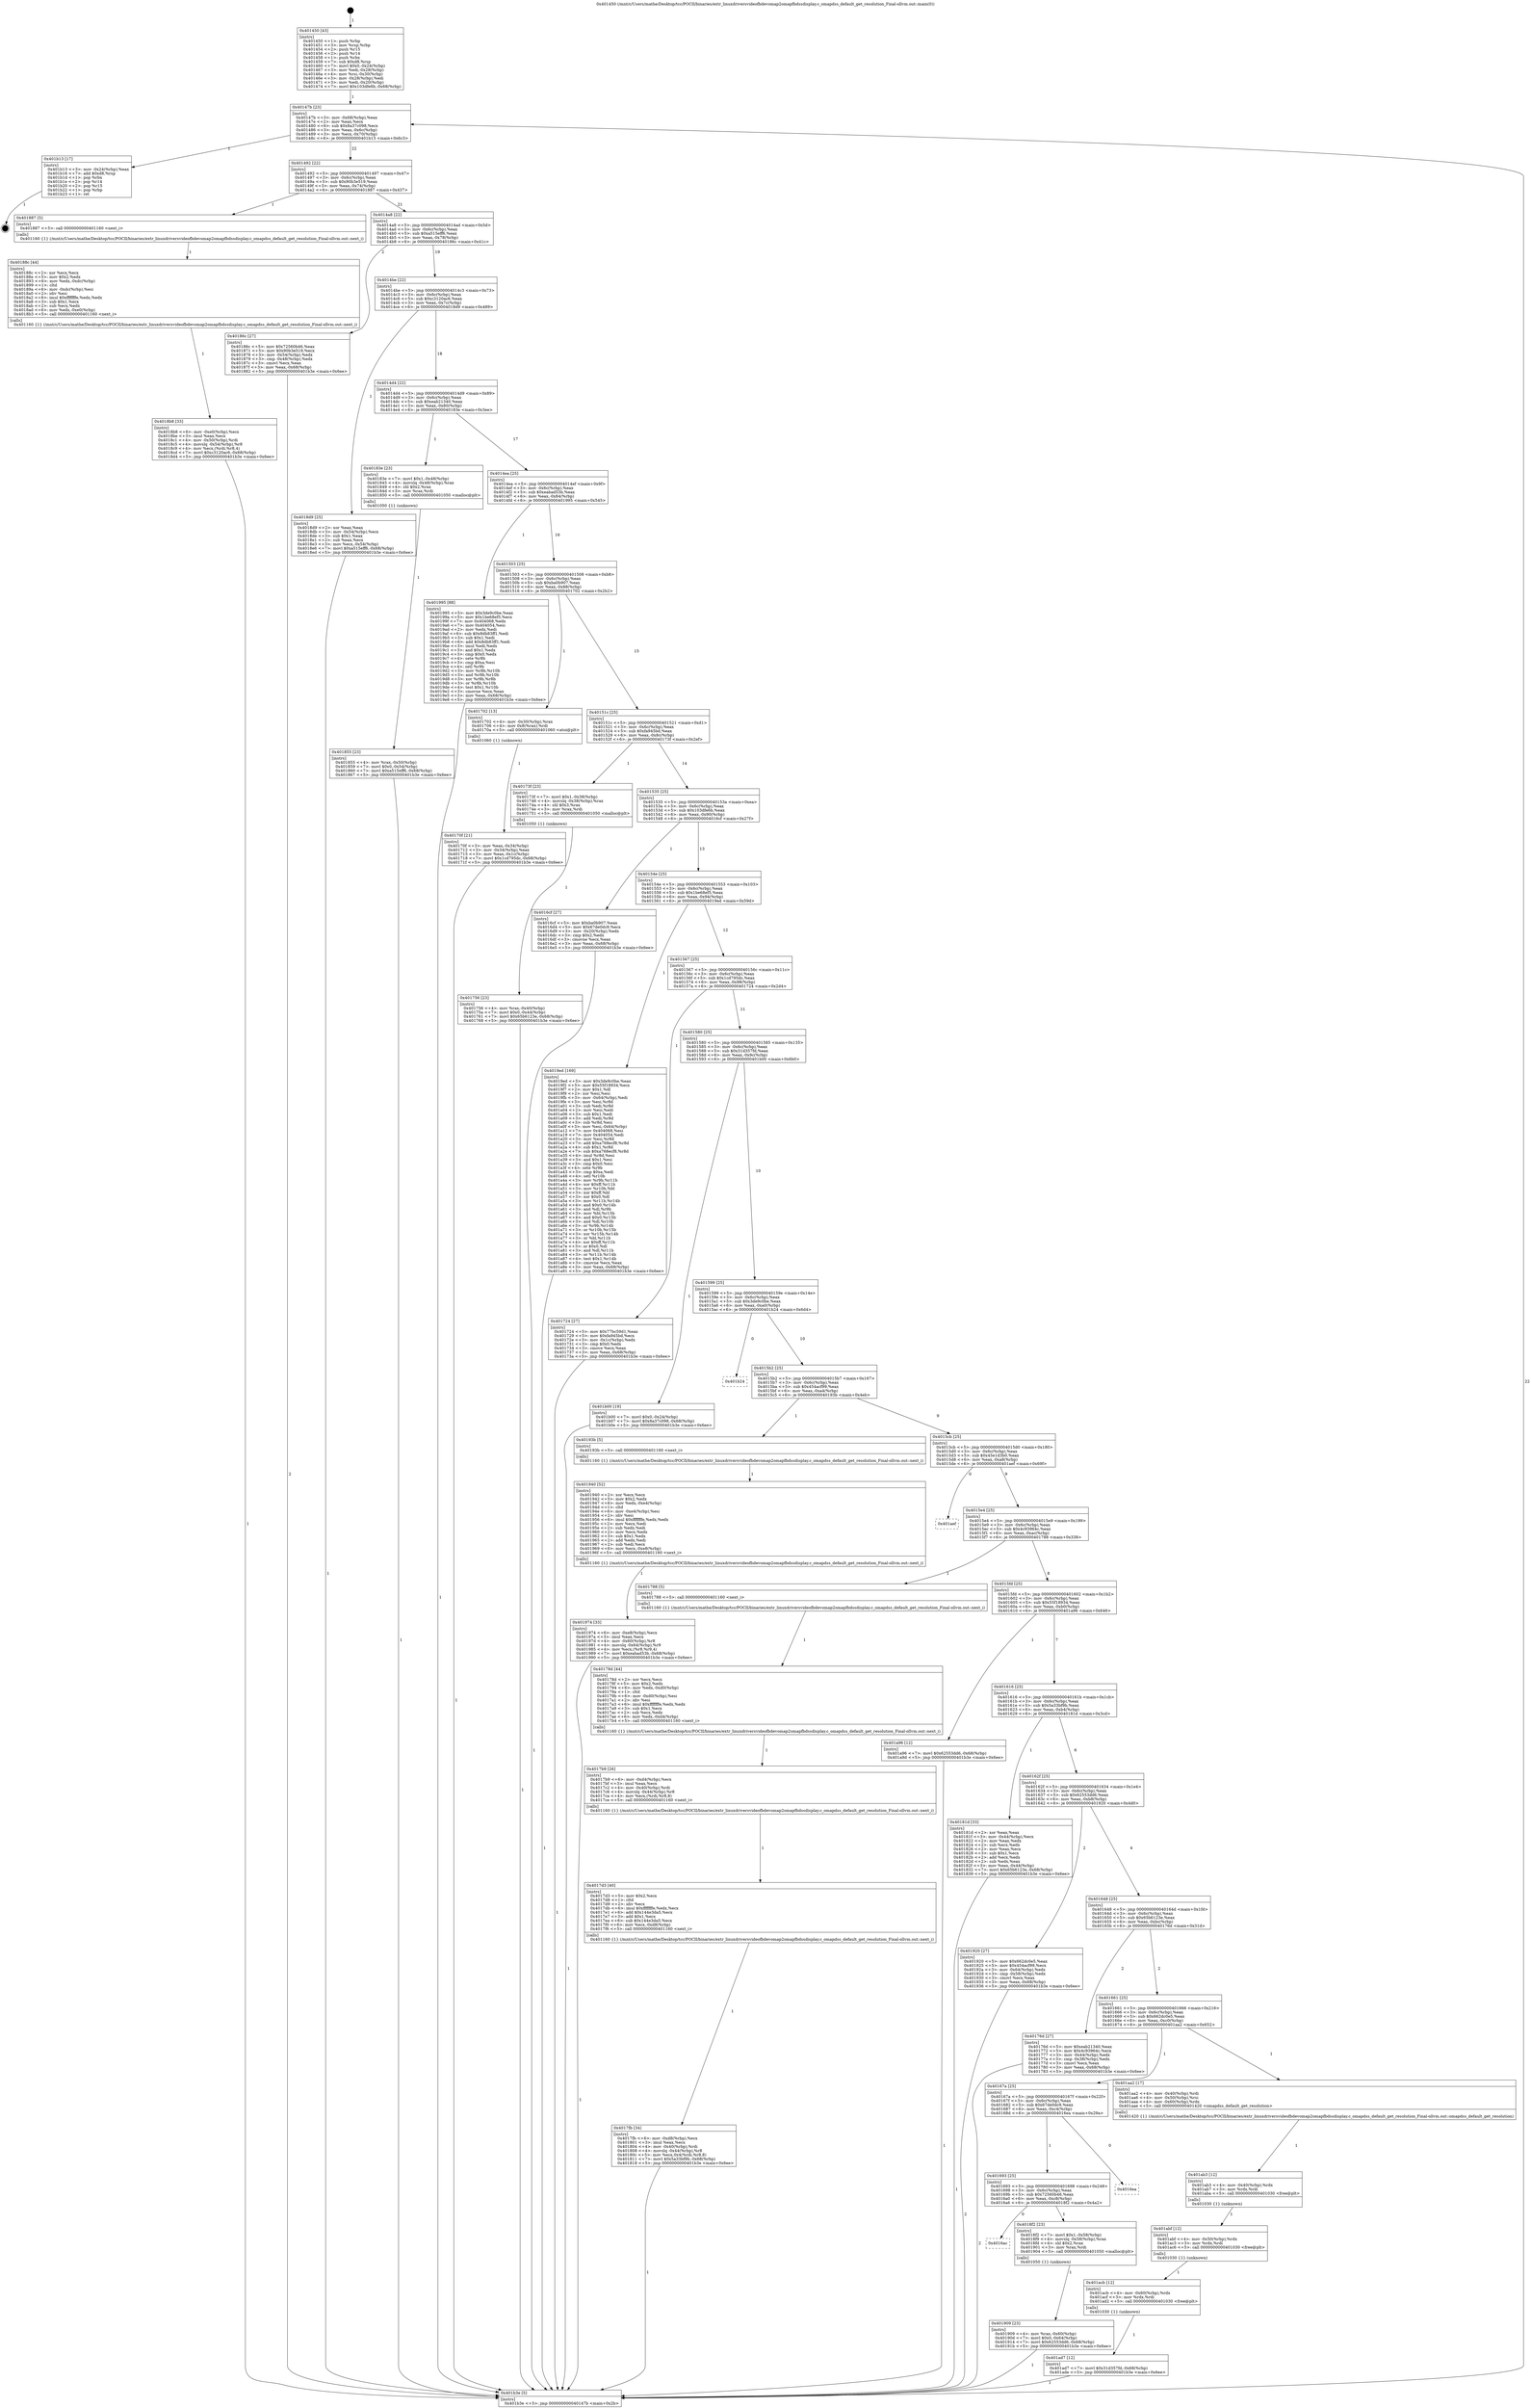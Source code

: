 digraph "0x401450" {
  label = "0x401450 (/mnt/c/Users/mathe/Desktop/tcc/POCII/binaries/extr_linuxdriversvideofbdevomap2omapfbdssdisplay.c_omapdss_default_get_resolution_Final-ollvm.out::main(0))"
  labelloc = "t"
  node[shape=record]

  Entry [label="",width=0.3,height=0.3,shape=circle,fillcolor=black,style=filled]
  "0x40147b" [label="{
     0x40147b [23]\l
     | [instrs]\l
     &nbsp;&nbsp;0x40147b \<+3\>: mov -0x68(%rbp),%eax\l
     &nbsp;&nbsp;0x40147e \<+2\>: mov %eax,%ecx\l
     &nbsp;&nbsp;0x401480 \<+6\>: sub $0x8a37c098,%ecx\l
     &nbsp;&nbsp;0x401486 \<+3\>: mov %eax,-0x6c(%rbp)\l
     &nbsp;&nbsp;0x401489 \<+3\>: mov %ecx,-0x70(%rbp)\l
     &nbsp;&nbsp;0x40148c \<+6\>: je 0000000000401b13 \<main+0x6c3\>\l
  }"]
  "0x401b13" [label="{
     0x401b13 [17]\l
     | [instrs]\l
     &nbsp;&nbsp;0x401b13 \<+3\>: mov -0x24(%rbp),%eax\l
     &nbsp;&nbsp;0x401b16 \<+7\>: add $0xd8,%rsp\l
     &nbsp;&nbsp;0x401b1d \<+1\>: pop %rbx\l
     &nbsp;&nbsp;0x401b1e \<+2\>: pop %r14\l
     &nbsp;&nbsp;0x401b20 \<+2\>: pop %r15\l
     &nbsp;&nbsp;0x401b22 \<+1\>: pop %rbp\l
     &nbsp;&nbsp;0x401b23 \<+1\>: ret\l
  }"]
  "0x401492" [label="{
     0x401492 [22]\l
     | [instrs]\l
     &nbsp;&nbsp;0x401492 \<+5\>: jmp 0000000000401497 \<main+0x47\>\l
     &nbsp;&nbsp;0x401497 \<+3\>: mov -0x6c(%rbp),%eax\l
     &nbsp;&nbsp;0x40149a \<+5\>: sub $0x90b3e519,%eax\l
     &nbsp;&nbsp;0x40149f \<+3\>: mov %eax,-0x74(%rbp)\l
     &nbsp;&nbsp;0x4014a2 \<+6\>: je 0000000000401887 \<main+0x437\>\l
  }"]
  Exit [label="",width=0.3,height=0.3,shape=circle,fillcolor=black,style=filled,peripheries=2]
  "0x401887" [label="{
     0x401887 [5]\l
     | [instrs]\l
     &nbsp;&nbsp;0x401887 \<+5\>: call 0000000000401160 \<next_i\>\l
     | [calls]\l
     &nbsp;&nbsp;0x401160 \{1\} (/mnt/c/Users/mathe/Desktop/tcc/POCII/binaries/extr_linuxdriversvideofbdevomap2omapfbdssdisplay.c_omapdss_default_get_resolution_Final-ollvm.out::next_i)\l
  }"]
  "0x4014a8" [label="{
     0x4014a8 [22]\l
     | [instrs]\l
     &nbsp;&nbsp;0x4014a8 \<+5\>: jmp 00000000004014ad \<main+0x5d\>\l
     &nbsp;&nbsp;0x4014ad \<+3\>: mov -0x6c(%rbp),%eax\l
     &nbsp;&nbsp;0x4014b0 \<+5\>: sub $0xa515eff6,%eax\l
     &nbsp;&nbsp;0x4014b5 \<+3\>: mov %eax,-0x78(%rbp)\l
     &nbsp;&nbsp;0x4014b8 \<+6\>: je 000000000040186c \<main+0x41c\>\l
  }"]
  "0x401ad7" [label="{
     0x401ad7 [12]\l
     | [instrs]\l
     &nbsp;&nbsp;0x401ad7 \<+7\>: movl $0x31d357fd,-0x68(%rbp)\l
     &nbsp;&nbsp;0x401ade \<+5\>: jmp 0000000000401b3e \<main+0x6ee\>\l
  }"]
  "0x40186c" [label="{
     0x40186c [27]\l
     | [instrs]\l
     &nbsp;&nbsp;0x40186c \<+5\>: mov $0x72560b46,%eax\l
     &nbsp;&nbsp;0x401871 \<+5\>: mov $0x90b3e519,%ecx\l
     &nbsp;&nbsp;0x401876 \<+3\>: mov -0x54(%rbp),%edx\l
     &nbsp;&nbsp;0x401879 \<+3\>: cmp -0x48(%rbp),%edx\l
     &nbsp;&nbsp;0x40187c \<+3\>: cmovl %ecx,%eax\l
     &nbsp;&nbsp;0x40187f \<+3\>: mov %eax,-0x68(%rbp)\l
     &nbsp;&nbsp;0x401882 \<+5\>: jmp 0000000000401b3e \<main+0x6ee\>\l
  }"]
  "0x4014be" [label="{
     0x4014be [22]\l
     | [instrs]\l
     &nbsp;&nbsp;0x4014be \<+5\>: jmp 00000000004014c3 \<main+0x73\>\l
     &nbsp;&nbsp;0x4014c3 \<+3\>: mov -0x6c(%rbp),%eax\l
     &nbsp;&nbsp;0x4014c6 \<+5\>: sub $0xc3120ac6,%eax\l
     &nbsp;&nbsp;0x4014cb \<+3\>: mov %eax,-0x7c(%rbp)\l
     &nbsp;&nbsp;0x4014ce \<+6\>: je 00000000004018d9 \<main+0x489\>\l
  }"]
  "0x401acb" [label="{
     0x401acb [12]\l
     | [instrs]\l
     &nbsp;&nbsp;0x401acb \<+4\>: mov -0x60(%rbp),%rdx\l
     &nbsp;&nbsp;0x401acf \<+3\>: mov %rdx,%rdi\l
     &nbsp;&nbsp;0x401ad2 \<+5\>: call 0000000000401030 \<free@plt\>\l
     | [calls]\l
     &nbsp;&nbsp;0x401030 \{1\} (unknown)\l
  }"]
  "0x4018d9" [label="{
     0x4018d9 [25]\l
     | [instrs]\l
     &nbsp;&nbsp;0x4018d9 \<+2\>: xor %eax,%eax\l
     &nbsp;&nbsp;0x4018db \<+3\>: mov -0x54(%rbp),%ecx\l
     &nbsp;&nbsp;0x4018de \<+3\>: sub $0x1,%eax\l
     &nbsp;&nbsp;0x4018e1 \<+2\>: sub %eax,%ecx\l
     &nbsp;&nbsp;0x4018e3 \<+3\>: mov %ecx,-0x54(%rbp)\l
     &nbsp;&nbsp;0x4018e6 \<+7\>: movl $0xa515eff6,-0x68(%rbp)\l
     &nbsp;&nbsp;0x4018ed \<+5\>: jmp 0000000000401b3e \<main+0x6ee\>\l
  }"]
  "0x4014d4" [label="{
     0x4014d4 [22]\l
     | [instrs]\l
     &nbsp;&nbsp;0x4014d4 \<+5\>: jmp 00000000004014d9 \<main+0x89\>\l
     &nbsp;&nbsp;0x4014d9 \<+3\>: mov -0x6c(%rbp),%eax\l
     &nbsp;&nbsp;0x4014dc \<+5\>: sub $0xeab21340,%eax\l
     &nbsp;&nbsp;0x4014e1 \<+3\>: mov %eax,-0x80(%rbp)\l
     &nbsp;&nbsp;0x4014e4 \<+6\>: je 000000000040183e \<main+0x3ee\>\l
  }"]
  "0x401abf" [label="{
     0x401abf [12]\l
     | [instrs]\l
     &nbsp;&nbsp;0x401abf \<+4\>: mov -0x50(%rbp),%rdx\l
     &nbsp;&nbsp;0x401ac3 \<+3\>: mov %rdx,%rdi\l
     &nbsp;&nbsp;0x401ac6 \<+5\>: call 0000000000401030 \<free@plt\>\l
     | [calls]\l
     &nbsp;&nbsp;0x401030 \{1\} (unknown)\l
  }"]
  "0x40183e" [label="{
     0x40183e [23]\l
     | [instrs]\l
     &nbsp;&nbsp;0x40183e \<+7\>: movl $0x1,-0x48(%rbp)\l
     &nbsp;&nbsp;0x401845 \<+4\>: movslq -0x48(%rbp),%rax\l
     &nbsp;&nbsp;0x401849 \<+4\>: shl $0x2,%rax\l
     &nbsp;&nbsp;0x40184d \<+3\>: mov %rax,%rdi\l
     &nbsp;&nbsp;0x401850 \<+5\>: call 0000000000401050 \<malloc@plt\>\l
     | [calls]\l
     &nbsp;&nbsp;0x401050 \{1\} (unknown)\l
  }"]
  "0x4014ea" [label="{
     0x4014ea [25]\l
     | [instrs]\l
     &nbsp;&nbsp;0x4014ea \<+5\>: jmp 00000000004014ef \<main+0x9f\>\l
     &nbsp;&nbsp;0x4014ef \<+3\>: mov -0x6c(%rbp),%eax\l
     &nbsp;&nbsp;0x4014f2 \<+5\>: sub $0xeabad53b,%eax\l
     &nbsp;&nbsp;0x4014f7 \<+6\>: mov %eax,-0x84(%rbp)\l
     &nbsp;&nbsp;0x4014fd \<+6\>: je 0000000000401995 \<main+0x545\>\l
  }"]
  "0x401ab3" [label="{
     0x401ab3 [12]\l
     | [instrs]\l
     &nbsp;&nbsp;0x401ab3 \<+4\>: mov -0x40(%rbp),%rdx\l
     &nbsp;&nbsp;0x401ab7 \<+3\>: mov %rdx,%rdi\l
     &nbsp;&nbsp;0x401aba \<+5\>: call 0000000000401030 \<free@plt\>\l
     | [calls]\l
     &nbsp;&nbsp;0x401030 \{1\} (unknown)\l
  }"]
  "0x401995" [label="{
     0x401995 [88]\l
     | [instrs]\l
     &nbsp;&nbsp;0x401995 \<+5\>: mov $0x3de9c0be,%eax\l
     &nbsp;&nbsp;0x40199a \<+5\>: mov $0x1be68ef5,%ecx\l
     &nbsp;&nbsp;0x40199f \<+7\>: mov 0x404068,%edx\l
     &nbsp;&nbsp;0x4019a6 \<+7\>: mov 0x404054,%esi\l
     &nbsp;&nbsp;0x4019ad \<+2\>: mov %edx,%edi\l
     &nbsp;&nbsp;0x4019af \<+6\>: sub $0x8db83ff1,%edi\l
     &nbsp;&nbsp;0x4019b5 \<+3\>: sub $0x1,%edi\l
     &nbsp;&nbsp;0x4019b8 \<+6\>: add $0x8db83ff1,%edi\l
     &nbsp;&nbsp;0x4019be \<+3\>: imul %edi,%edx\l
     &nbsp;&nbsp;0x4019c1 \<+3\>: and $0x1,%edx\l
     &nbsp;&nbsp;0x4019c4 \<+3\>: cmp $0x0,%edx\l
     &nbsp;&nbsp;0x4019c7 \<+4\>: sete %r8b\l
     &nbsp;&nbsp;0x4019cb \<+3\>: cmp $0xa,%esi\l
     &nbsp;&nbsp;0x4019ce \<+4\>: setl %r9b\l
     &nbsp;&nbsp;0x4019d2 \<+3\>: mov %r8b,%r10b\l
     &nbsp;&nbsp;0x4019d5 \<+3\>: and %r9b,%r10b\l
     &nbsp;&nbsp;0x4019d8 \<+3\>: xor %r9b,%r8b\l
     &nbsp;&nbsp;0x4019db \<+3\>: or %r8b,%r10b\l
     &nbsp;&nbsp;0x4019de \<+4\>: test $0x1,%r10b\l
     &nbsp;&nbsp;0x4019e2 \<+3\>: cmovne %ecx,%eax\l
     &nbsp;&nbsp;0x4019e5 \<+3\>: mov %eax,-0x68(%rbp)\l
     &nbsp;&nbsp;0x4019e8 \<+5\>: jmp 0000000000401b3e \<main+0x6ee\>\l
  }"]
  "0x401503" [label="{
     0x401503 [25]\l
     | [instrs]\l
     &nbsp;&nbsp;0x401503 \<+5\>: jmp 0000000000401508 \<main+0xb8\>\l
     &nbsp;&nbsp;0x401508 \<+3\>: mov -0x6c(%rbp),%eax\l
     &nbsp;&nbsp;0x40150b \<+5\>: sub $0xba0b907,%eax\l
     &nbsp;&nbsp;0x401510 \<+6\>: mov %eax,-0x88(%rbp)\l
     &nbsp;&nbsp;0x401516 \<+6\>: je 0000000000401702 \<main+0x2b2\>\l
  }"]
  "0x401974" [label="{
     0x401974 [33]\l
     | [instrs]\l
     &nbsp;&nbsp;0x401974 \<+6\>: mov -0xe8(%rbp),%ecx\l
     &nbsp;&nbsp;0x40197a \<+3\>: imul %eax,%ecx\l
     &nbsp;&nbsp;0x40197d \<+4\>: mov -0x60(%rbp),%r8\l
     &nbsp;&nbsp;0x401981 \<+4\>: movslq -0x64(%rbp),%r9\l
     &nbsp;&nbsp;0x401985 \<+4\>: mov %ecx,(%r8,%r9,4)\l
     &nbsp;&nbsp;0x401989 \<+7\>: movl $0xeabad53b,-0x68(%rbp)\l
     &nbsp;&nbsp;0x401990 \<+5\>: jmp 0000000000401b3e \<main+0x6ee\>\l
  }"]
  "0x401702" [label="{
     0x401702 [13]\l
     | [instrs]\l
     &nbsp;&nbsp;0x401702 \<+4\>: mov -0x30(%rbp),%rax\l
     &nbsp;&nbsp;0x401706 \<+4\>: mov 0x8(%rax),%rdi\l
     &nbsp;&nbsp;0x40170a \<+5\>: call 0000000000401060 \<atoi@plt\>\l
     | [calls]\l
     &nbsp;&nbsp;0x401060 \{1\} (unknown)\l
  }"]
  "0x40151c" [label="{
     0x40151c [25]\l
     | [instrs]\l
     &nbsp;&nbsp;0x40151c \<+5\>: jmp 0000000000401521 \<main+0xd1\>\l
     &nbsp;&nbsp;0x401521 \<+3\>: mov -0x6c(%rbp),%eax\l
     &nbsp;&nbsp;0x401524 \<+5\>: sub $0xfa945bd,%eax\l
     &nbsp;&nbsp;0x401529 \<+6\>: mov %eax,-0x8c(%rbp)\l
     &nbsp;&nbsp;0x40152f \<+6\>: je 000000000040173f \<main+0x2ef\>\l
  }"]
  "0x401940" [label="{
     0x401940 [52]\l
     | [instrs]\l
     &nbsp;&nbsp;0x401940 \<+2\>: xor %ecx,%ecx\l
     &nbsp;&nbsp;0x401942 \<+5\>: mov $0x2,%edx\l
     &nbsp;&nbsp;0x401947 \<+6\>: mov %edx,-0xe4(%rbp)\l
     &nbsp;&nbsp;0x40194d \<+1\>: cltd\l
     &nbsp;&nbsp;0x40194e \<+6\>: mov -0xe4(%rbp),%esi\l
     &nbsp;&nbsp;0x401954 \<+2\>: idiv %esi\l
     &nbsp;&nbsp;0x401956 \<+6\>: imul $0xfffffffe,%edx,%edx\l
     &nbsp;&nbsp;0x40195c \<+2\>: mov %ecx,%edi\l
     &nbsp;&nbsp;0x40195e \<+2\>: sub %edx,%edi\l
     &nbsp;&nbsp;0x401960 \<+2\>: mov %ecx,%edx\l
     &nbsp;&nbsp;0x401962 \<+3\>: sub $0x1,%edx\l
     &nbsp;&nbsp;0x401965 \<+2\>: add %edx,%edi\l
     &nbsp;&nbsp;0x401967 \<+2\>: sub %edi,%ecx\l
     &nbsp;&nbsp;0x401969 \<+6\>: mov %ecx,-0xe8(%rbp)\l
     &nbsp;&nbsp;0x40196f \<+5\>: call 0000000000401160 \<next_i\>\l
     | [calls]\l
     &nbsp;&nbsp;0x401160 \{1\} (/mnt/c/Users/mathe/Desktop/tcc/POCII/binaries/extr_linuxdriversvideofbdevomap2omapfbdssdisplay.c_omapdss_default_get_resolution_Final-ollvm.out::next_i)\l
  }"]
  "0x40173f" [label="{
     0x40173f [23]\l
     | [instrs]\l
     &nbsp;&nbsp;0x40173f \<+7\>: movl $0x1,-0x38(%rbp)\l
     &nbsp;&nbsp;0x401746 \<+4\>: movslq -0x38(%rbp),%rax\l
     &nbsp;&nbsp;0x40174a \<+4\>: shl $0x3,%rax\l
     &nbsp;&nbsp;0x40174e \<+3\>: mov %rax,%rdi\l
     &nbsp;&nbsp;0x401751 \<+5\>: call 0000000000401050 \<malloc@plt\>\l
     | [calls]\l
     &nbsp;&nbsp;0x401050 \{1\} (unknown)\l
  }"]
  "0x401535" [label="{
     0x401535 [25]\l
     | [instrs]\l
     &nbsp;&nbsp;0x401535 \<+5\>: jmp 000000000040153a \<main+0xea\>\l
     &nbsp;&nbsp;0x40153a \<+3\>: mov -0x6c(%rbp),%eax\l
     &nbsp;&nbsp;0x40153d \<+5\>: sub $0x103dfe6b,%eax\l
     &nbsp;&nbsp;0x401542 \<+6\>: mov %eax,-0x90(%rbp)\l
     &nbsp;&nbsp;0x401548 \<+6\>: je 00000000004016cf \<main+0x27f\>\l
  }"]
  "0x401909" [label="{
     0x401909 [23]\l
     | [instrs]\l
     &nbsp;&nbsp;0x401909 \<+4\>: mov %rax,-0x60(%rbp)\l
     &nbsp;&nbsp;0x40190d \<+7\>: movl $0x0,-0x64(%rbp)\l
     &nbsp;&nbsp;0x401914 \<+7\>: movl $0x62553dd6,-0x68(%rbp)\l
     &nbsp;&nbsp;0x40191b \<+5\>: jmp 0000000000401b3e \<main+0x6ee\>\l
  }"]
  "0x4016cf" [label="{
     0x4016cf [27]\l
     | [instrs]\l
     &nbsp;&nbsp;0x4016cf \<+5\>: mov $0xba0b907,%eax\l
     &nbsp;&nbsp;0x4016d4 \<+5\>: mov $0x67de0dc9,%ecx\l
     &nbsp;&nbsp;0x4016d9 \<+3\>: mov -0x20(%rbp),%edx\l
     &nbsp;&nbsp;0x4016dc \<+3\>: cmp $0x2,%edx\l
     &nbsp;&nbsp;0x4016df \<+3\>: cmovne %ecx,%eax\l
     &nbsp;&nbsp;0x4016e2 \<+3\>: mov %eax,-0x68(%rbp)\l
     &nbsp;&nbsp;0x4016e5 \<+5\>: jmp 0000000000401b3e \<main+0x6ee\>\l
  }"]
  "0x40154e" [label="{
     0x40154e [25]\l
     | [instrs]\l
     &nbsp;&nbsp;0x40154e \<+5\>: jmp 0000000000401553 \<main+0x103\>\l
     &nbsp;&nbsp;0x401553 \<+3\>: mov -0x6c(%rbp),%eax\l
     &nbsp;&nbsp;0x401556 \<+5\>: sub $0x1be68ef5,%eax\l
     &nbsp;&nbsp;0x40155b \<+6\>: mov %eax,-0x94(%rbp)\l
     &nbsp;&nbsp;0x401561 \<+6\>: je 00000000004019ed \<main+0x59d\>\l
  }"]
  "0x401b3e" [label="{
     0x401b3e [5]\l
     | [instrs]\l
     &nbsp;&nbsp;0x401b3e \<+5\>: jmp 000000000040147b \<main+0x2b\>\l
  }"]
  "0x401450" [label="{
     0x401450 [43]\l
     | [instrs]\l
     &nbsp;&nbsp;0x401450 \<+1\>: push %rbp\l
     &nbsp;&nbsp;0x401451 \<+3\>: mov %rsp,%rbp\l
     &nbsp;&nbsp;0x401454 \<+2\>: push %r15\l
     &nbsp;&nbsp;0x401456 \<+2\>: push %r14\l
     &nbsp;&nbsp;0x401458 \<+1\>: push %rbx\l
     &nbsp;&nbsp;0x401459 \<+7\>: sub $0xd8,%rsp\l
     &nbsp;&nbsp;0x401460 \<+7\>: movl $0x0,-0x24(%rbp)\l
     &nbsp;&nbsp;0x401467 \<+3\>: mov %edi,-0x28(%rbp)\l
     &nbsp;&nbsp;0x40146a \<+4\>: mov %rsi,-0x30(%rbp)\l
     &nbsp;&nbsp;0x40146e \<+3\>: mov -0x28(%rbp),%edi\l
     &nbsp;&nbsp;0x401471 \<+3\>: mov %edi,-0x20(%rbp)\l
     &nbsp;&nbsp;0x401474 \<+7\>: movl $0x103dfe6b,-0x68(%rbp)\l
  }"]
  "0x40170f" [label="{
     0x40170f [21]\l
     | [instrs]\l
     &nbsp;&nbsp;0x40170f \<+3\>: mov %eax,-0x34(%rbp)\l
     &nbsp;&nbsp;0x401712 \<+3\>: mov -0x34(%rbp),%eax\l
     &nbsp;&nbsp;0x401715 \<+3\>: mov %eax,-0x1c(%rbp)\l
     &nbsp;&nbsp;0x401718 \<+7\>: movl $0x1cd795dc,-0x68(%rbp)\l
     &nbsp;&nbsp;0x40171f \<+5\>: jmp 0000000000401b3e \<main+0x6ee\>\l
  }"]
  "0x4016ac" [label="{
     0x4016ac\l
  }", style=dashed]
  "0x4019ed" [label="{
     0x4019ed [169]\l
     | [instrs]\l
     &nbsp;&nbsp;0x4019ed \<+5\>: mov $0x3de9c0be,%eax\l
     &nbsp;&nbsp;0x4019f2 \<+5\>: mov $0x55f18934,%ecx\l
     &nbsp;&nbsp;0x4019f7 \<+2\>: mov $0x1,%dl\l
     &nbsp;&nbsp;0x4019f9 \<+2\>: xor %esi,%esi\l
     &nbsp;&nbsp;0x4019fb \<+3\>: mov -0x64(%rbp),%edi\l
     &nbsp;&nbsp;0x4019fe \<+3\>: mov %esi,%r8d\l
     &nbsp;&nbsp;0x401a01 \<+3\>: sub %edi,%r8d\l
     &nbsp;&nbsp;0x401a04 \<+2\>: mov %esi,%edi\l
     &nbsp;&nbsp;0x401a06 \<+3\>: sub $0x1,%edi\l
     &nbsp;&nbsp;0x401a09 \<+3\>: add %edi,%r8d\l
     &nbsp;&nbsp;0x401a0c \<+3\>: sub %r8d,%esi\l
     &nbsp;&nbsp;0x401a0f \<+3\>: mov %esi,-0x64(%rbp)\l
     &nbsp;&nbsp;0x401a12 \<+7\>: mov 0x404068,%esi\l
     &nbsp;&nbsp;0x401a19 \<+7\>: mov 0x404054,%edi\l
     &nbsp;&nbsp;0x401a20 \<+3\>: mov %esi,%r8d\l
     &nbsp;&nbsp;0x401a23 \<+7\>: add $0xa768ecf8,%r8d\l
     &nbsp;&nbsp;0x401a2a \<+4\>: sub $0x1,%r8d\l
     &nbsp;&nbsp;0x401a2e \<+7\>: sub $0xa768ecf8,%r8d\l
     &nbsp;&nbsp;0x401a35 \<+4\>: imul %r8d,%esi\l
     &nbsp;&nbsp;0x401a39 \<+3\>: and $0x1,%esi\l
     &nbsp;&nbsp;0x401a3c \<+3\>: cmp $0x0,%esi\l
     &nbsp;&nbsp;0x401a3f \<+4\>: sete %r9b\l
     &nbsp;&nbsp;0x401a43 \<+3\>: cmp $0xa,%edi\l
     &nbsp;&nbsp;0x401a46 \<+4\>: setl %r10b\l
     &nbsp;&nbsp;0x401a4a \<+3\>: mov %r9b,%r11b\l
     &nbsp;&nbsp;0x401a4d \<+4\>: xor $0xff,%r11b\l
     &nbsp;&nbsp;0x401a51 \<+3\>: mov %r10b,%bl\l
     &nbsp;&nbsp;0x401a54 \<+3\>: xor $0xff,%bl\l
     &nbsp;&nbsp;0x401a57 \<+3\>: xor $0x0,%dl\l
     &nbsp;&nbsp;0x401a5a \<+3\>: mov %r11b,%r14b\l
     &nbsp;&nbsp;0x401a5d \<+4\>: and $0x0,%r14b\l
     &nbsp;&nbsp;0x401a61 \<+3\>: and %dl,%r9b\l
     &nbsp;&nbsp;0x401a64 \<+3\>: mov %bl,%r15b\l
     &nbsp;&nbsp;0x401a67 \<+4\>: and $0x0,%r15b\l
     &nbsp;&nbsp;0x401a6b \<+3\>: and %dl,%r10b\l
     &nbsp;&nbsp;0x401a6e \<+3\>: or %r9b,%r14b\l
     &nbsp;&nbsp;0x401a71 \<+3\>: or %r10b,%r15b\l
     &nbsp;&nbsp;0x401a74 \<+3\>: xor %r15b,%r14b\l
     &nbsp;&nbsp;0x401a77 \<+3\>: or %bl,%r11b\l
     &nbsp;&nbsp;0x401a7a \<+4\>: xor $0xff,%r11b\l
     &nbsp;&nbsp;0x401a7e \<+3\>: or $0x0,%dl\l
     &nbsp;&nbsp;0x401a81 \<+3\>: and %dl,%r11b\l
     &nbsp;&nbsp;0x401a84 \<+3\>: or %r11b,%r14b\l
     &nbsp;&nbsp;0x401a87 \<+4\>: test $0x1,%r14b\l
     &nbsp;&nbsp;0x401a8b \<+3\>: cmovne %ecx,%eax\l
     &nbsp;&nbsp;0x401a8e \<+3\>: mov %eax,-0x68(%rbp)\l
     &nbsp;&nbsp;0x401a91 \<+5\>: jmp 0000000000401b3e \<main+0x6ee\>\l
  }"]
  "0x401567" [label="{
     0x401567 [25]\l
     | [instrs]\l
     &nbsp;&nbsp;0x401567 \<+5\>: jmp 000000000040156c \<main+0x11c\>\l
     &nbsp;&nbsp;0x40156c \<+3\>: mov -0x6c(%rbp),%eax\l
     &nbsp;&nbsp;0x40156f \<+5\>: sub $0x1cd795dc,%eax\l
     &nbsp;&nbsp;0x401574 \<+6\>: mov %eax,-0x98(%rbp)\l
     &nbsp;&nbsp;0x40157a \<+6\>: je 0000000000401724 \<main+0x2d4\>\l
  }"]
  "0x4018f2" [label="{
     0x4018f2 [23]\l
     | [instrs]\l
     &nbsp;&nbsp;0x4018f2 \<+7\>: movl $0x1,-0x58(%rbp)\l
     &nbsp;&nbsp;0x4018f9 \<+4\>: movslq -0x58(%rbp),%rax\l
     &nbsp;&nbsp;0x4018fd \<+4\>: shl $0x2,%rax\l
     &nbsp;&nbsp;0x401901 \<+3\>: mov %rax,%rdi\l
     &nbsp;&nbsp;0x401904 \<+5\>: call 0000000000401050 \<malloc@plt\>\l
     | [calls]\l
     &nbsp;&nbsp;0x401050 \{1\} (unknown)\l
  }"]
  "0x401724" [label="{
     0x401724 [27]\l
     | [instrs]\l
     &nbsp;&nbsp;0x401724 \<+5\>: mov $0x77bc59d1,%eax\l
     &nbsp;&nbsp;0x401729 \<+5\>: mov $0xfa945bd,%ecx\l
     &nbsp;&nbsp;0x40172e \<+3\>: mov -0x1c(%rbp),%edx\l
     &nbsp;&nbsp;0x401731 \<+3\>: cmp $0x0,%edx\l
     &nbsp;&nbsp;0x401734 \<+3\>: cmove %ecx,%eax\l
     &nbsp;&nbsp;0x401737 \<+3\>: mov %eax,-0x68(%rbp)\l
     &nbsp;&nbsp;0x40173a \<+5\>: jmp 0000000000401b3e \<main+0x6ee\>\l
  }"]
  "0x401580" [label="{
     0x401580 [25]\l
     | [instrs]\l
     &nbsp;&nbsp;0x401580 \<+5\>: jmp 0000000000401585 \<main+0x135\>\l
     &nbsp;&nbsp;0x401585 \<+3\>: mov -0x6c(%rbp),%eax\l
     &nbsp;&nbsp;0x401588 \<+5\>: sub $0x31d357fd,%eax\l
     &nbsp;&nbsp;0x40158d \<+6\>: mov %eax,-0x9c(%rbp)\l
     &nbsp;&nbsp;0x401593 \<+6\>: je 0000000000401b00 \<main+0x6b0\>\l
  }"]
  "0x401756" [label="{
     0x401756 [23]\l
     | [instrs]\l
     &nbsp;&nbsp;0x401756 \<+4\>: mov %rax,-0x40(%rbp)\l
     &nbsp;&nbsp;0x40175a \<+7\>: movl $0x0,-0x44(%rbp)\l
     &nbsp;&nbsp;0x401761 \<+7\>: movl $0x65b6123e,-0x68(%rbp)\l
     &nbsp;&nbsp;0x401768 \<+5\>: jmp 0000000000401b3e \<main+0x6ee\>\l
  }"]
  "0x401693" [label="{
     0x401693 [25]\l
     | [instrs]\l
     &nbsp;&nbsp;0x401693 \<+5\>: jmp 0000000000401698 \<main+0x248\>\l
     &nbsp;&nbsp;0x401698 \<+3\>: mov -0x6c(%rbp),%eax\l
     &nbsp;&nbsp;0x40169b \<+5\>: sub $0x72560b46,%eax\l
     &nbsp;&nbsp;0x4016a0 \<+6\>: mov %eax,-0xc8(%rbp)\l
     &nbsp;&nbsp;0x4016a6 \<+6\>: je 00000000004018f2 \<main+0x4a2\>\l
  }"]
  "0x401b00" [label="{
     0x401b00 [19]\l
     | [instrs]\l
     &nbsp;&nbsp;0x401b00 \<+7\>: movl $0x0,-0x24(%rbp)\l
     &nbsp;&nbsp;0x401b07 \<+7\>: movl $0x8a37c098,-0x68(%rbp)\l
     &nbsp;&nbsp;0x401b0e \<+5\>: jmp 0000000000401b3e \<main+0x6ee\>\l
  }"]
  "0x401599" [label="{
     0x401599 [25]\l
     | [instrs]\l
     &nbsp;&nbsp;0x401599 \<+5\>: jmp 000000000040159e \<main+0x14e\>\l
     &nbsp;&nbsp;0x40159e \<+3\>: mov -0x6c(%rbp),%eax\l
     &nbsp;&nbsp;0x4015a1 \<+5\>: sub $0x3de9c0be,%eax\l
     &nbsp;&nbsp;0x4015a6 \<+6\>: mov %eax,-0xa0(%rbp)\l
     &nbsp;&nbsp;0x4015ac \<+6\>: je 0000000000401b24 \<main+0x6d4\>\l
  }"]
  "0x4016ea" [label="{
     0x4016ea\l
  }", style=dashed]
  "0x401b24" [label="{
     0x401b24\l
  }", style=dashed]
  "0x4015b2" [label="{
     0x4015b2 [25]\l
     | [instrs]\l
     &nbsp;&nbsp;0x4015b2 \<+5\>: jmp 00000000004015b7 \<main+0x167\>\l
     &nbsp;&nbsp;0x4015b7 \<+3\>: mov -0x6c(%rbp),%eax\l
     &nbsp;&nbsp;0x4015ba \<+5\>: sub $0x454acf99,%eax\l
     &nbsp;&nbsp;0x4015bf \<+6\>: mov %eax,-0xa4(%rbp)\l
     &nbsp;&nbsp;0x4015c5 \<+6\>: je 000000000040193b \<main+0x4eb\>\l
  }"]
  "0x40167a" [label="{
     0x40167a [25]\l
     | [instrs]\l
     &nbsp;&nbsp;0x40167a \<+5\>: jmp 000000000040167f \<main+0x22f\>\l
     &nbsp;&nbsp;0x40167f \<+3\>: mov -0x6c(%rbp),%eax\l
     &nbsp;&nbsp;0x401682 \<+5\>: sub $0x67de0dc9,%eax\l
     &nbsp;&nbsp;0x401687 \<+6\>: mov %eax,-0xc4(%rbp)\l
     &nbsp;&nbsp;0x40168d \<+6\>: je 00000000004016ea \<main+0x29a\>\l
  }"]
  "0x40193b" [label="{
     0x40193b [5]\l
     | [instrs]\l
     &nbsp;&nbsp;0x40193b \<+5\>: call 0000000000401160 \<next_i\>\l
     | [calls]\l
     &nbsp;&nbsp;0x401160 \{1\} (/mnt/c/Users/mathe/Desktop/tcc/POCII/binaries/extr_linuxdriversvideofbdevomap2omapfbdssdisplay.c_omapdss_default_get_resolution_Final-ollvm.out::next_i)\l
  }"]
  "0x4015cb" [label="{
     0x4015cb [25]\l
     | [instrs]\l
     &nbsp;&nbsp;0x4015cb \<+5\>: jmp 00000000004015d0 \<main+0x180\>\l
     &nbsp;&nbsp;0x4015d0 \<+3\>: mov -0x6c(%rbp),%eax\l
     &nbsp;&nbsp;0x4015d3 \<+5\>: sub $0x45e1d3b0,%eax\l
     &nbsp;&nbsp;0x4015d8 \<+6\>: mov %eax,-0xa8(%rbp)\l
     &nbsp;&nbsp;0x4015de \<+6\>: je 0000000000401aef \<main+0x69f\>\l
  }"]
  "0x401aa2" [label="{
     0x401aa2 [17]\l
     | [instrs]\l
     &nbsp;&nbsp;0x401aa2 \<+4\>: mov -0x40(%rbp),%rdi\l
     &nbsp;&nbsp;0x401aa6 \<+4\>: mov -0x50(%rbp),%rsi\l
     &nbsp;&nbsp;0x401aaa \<+4\>: mov -0x60(%rbp),%rdx\l
     &nbsp;&nbsp;0x401aae \<+5\>: call 0000000000401420 \<omapdss_default_get_resolution\>\l
     | [calls]\l
     &nbsp;&nbsp;0x401420 \{1\} (/mnt/c/Users/mathe/Desktop/tcc/POCII/binaries/extr_linuxdriversvideofbdevomap2omapfbdssdisplay.c_omapdss_default_get_resolution_Final-ollvm.out::omapdss_default_get_resolution)\l
  }"]
  "0x401aef" [label="{
     0x401aef\l
  }", style=dashed]
  "0x4015e4" [label="{
     0x4015e4 [25]\l
     | [instrs]\l
     &nbsp;&nbsp;0x4015e4 \<+5\>: jmp 00000000004015e9 \<main+0x199\>\l
     &nbsp;&nbsp;0x4015e9 \<+3\>: mov -0x6c(%rbp),%eax\l
     &nbsp;&nbsp;0x4015ec \<+5\>: sub $0x4c93964c,%eax\l
     &nbsp;&nbsp;0x4015f1 \<+6\>: mov %eax,-0xac(%rbp)\l
     &nbsp;&nbsp;0x4015f7 \<+6\>: je 0000000000401788 \<main+0x338\>\l
  }"]
  "0x4018b8" [label="{
     0x4018b8 [33]\l
     | [instrs]\l
     &nbsp;&nbsp;0x4018b8 \<+6\>: mov -0xe0(%rbp),%ecx\l
     &nbsp;&nbsp;0x4018be \<+3\>: imul %eax,%ecx\l
     &nbsp;&nbsp;0x4018c1 \<+4\>: mov -0x50(%rbp),%rdi\l
     &nbsp;&nbsp;0x4018c5 \<+4\>: movslq -0x54(%rbp),%r8\l
     &nbsp;&nbsp;0x4018c9 \<+4\>: mov %ecx,(%rdi,%r8,4)\l
     &nbsp;&nbsp;0x4018cd \<+7\>: movl $0xc3120ac6,-0x68(%rbp)\l
     &nbsp;&nbsp;0x4018d4 \<+5\>: jmp 0000000000401b3e \<main+0x6ee\>\l
  }"]
  "0x401788" [label="{
     0x401788 [5]\l
     | [instrs]\l
     &nbsp;&nbsp;0x401788 \<+5\>: call 0000000000401160 \<next_i\>\l
     | [calls]\l
     &nbsp;&nbsp;0x401160 \{1\} (/mnt/c/Users/mathe/Desktop/tcc/POCII/binaries/extr_linuxdriversvideofbdevomap2omapfbdssdisplay.c_omapdss_default_get_resolution_Final-ollvm.out::next_i)\l
  }"]
  "0x4015fd" [label="{
     0x4015fd [25]\l
     | [instrs]\l
     &nbsp;&nbsp;0x4015fd \<+5\>: jmp 0000000000401602 \<main+0x1b2\>\l
     &nbsp;&nbsp;0x401602 \<+3\>: mov -0x6c(%rbp),%eax\l
     &nbsp;&nbsp;0x401605 \<+5\>: sub $0x55f18934,%eax\l
     &nbsp;&nbsp;0x40160a \<+6\>: mov %eax,-0xb0(%rbp)\l
     &nbsp;&nbsp;0x401610 \<+6\>: je 0000000000401a96 \<main+0x646\>\l
  }"]
  "0x40188c" [label="{
     0x40188c [44]\l
     | [instrs]\l
     &nbsp;&nbsp;0x40188c \<+2\>: xor %ecx,%ecx\l
     &nbsp;&nbsp;0x40188e \<+5\>: mov $0x2,%edx\l
     &nbsp;&nbsp;0x401893 \<+6\>: mov %edx,-0xdc(%rbp)\l
     &nbsp;&nbsp;0x401899 \<+1\>: cltd\l
     &nbsp;&nbsp;0x40189a \<+6\>: mov -0xdc(%rbp),%esi\l
     &nbsp;&nbsp;0x4018a0 \<+2\>: idiv %esi\l
     &nbsp;&nbsp;0x4018a2 \<+6\>: imul $0xfffffffe,%edx,%edx\l
     &nbsp;&nbsp;0x4018a8 \<+3\>: sub $0x1,%ecx\l
     &nbsp;&nbsp;0x4018ab \<+2\>: sub %ecx,%edx\l
     &nbsp;&nbsp;0x4018ad \<+6\>: mov %edx,-0xe0(%rbp)\l
     &nbsp;&nbsp;0x4018b3 \<+5\>: call 0000000000401160 \<next_i\>\l
     | [calls]\l
     &nbsp;&nbsp;0x401160 \{1\} (/mnt/c/Users/mathe/Desktop/tcc/POCII/binaries/extr_linuxdriversvideofbdevomap2omapfbdssdisplay.c_omapdss_default_get_resolution_Final-ollvm.out::next_i)\l
  }"]
  "0x401a96" [label="{
     0x401a96 [12]\l
     | [instrs]\l
     &nbsp;&nbsp;0x401a96 \<+7\>: movl $0x62553dd6,-0x68(%rbp)\l
     &nbsp;&nbsp;0x401a9d \<+5\>: jmp 0000000000401b3e \<main+0x6ee\>\l
  }"]
  "0x401616" [label="{
     0x401616 [25]\l
     | [instrs]\l
     &nbsp;&nbsp;0x401616 \<+5\>: jmp 000000000040161b \<main+0x1cb\>\l
     &nbsp;&nbsp;0x40161b \<+3\>: mov -0x6c(%rbp),%eax\l
     &nbsp;&nbsp;0x40161e \<+5\>: sub $0x5a33bf9b,%eax\l
     &nbsp;&nbsp;0x401623 \<+6\>: mov %eax,-0xb4(%rbp)\l
     &nbsp;&nbsp;0x401629 \<+6\>: je 000000000040181d \<main+0x3cd\>\l
  }"]
  "0x401855" [label="{
     0x401855 [23]\l
     | [instrs]\l
     &nbsp;&nbsp;0x401855 \<+4\>: mov %rax,-0x50(%rbp)\l
     &nbsp;&nbsp;0x401859 \<+7\>: movl $0x0,-0x54(%rbp)\l
     &nbsp;&nbsp;0x401860 \<+7\>: movl $0xa515eff6,-0x68(%rbp)\l
     &nbsp;&nbsp;0x401867 \<+5\>: jmp 0000000000401b3e \<main+0x6ee\>\l
  }"]
  "0x40181d" [label="{
     0x40181d [33]\l
     | [instrs]\l
     &nbsp;&nbsp;0x40181d \<+2\>: xor %eax,%eax\l
     &nbsp;&nbsp;0x40181f \<+3\>: mov -0x44(%rbp),%ecx\l
     &nbsp;&nbsp;0x401822 \<+2\>: mov %eax,%edx\l
     &nbsp;&nbsp;0x401824 \<+2\>: sub %ecx,%edx\l
     &nbsp;&nbsp;0x401826 \<+2\>: mov %eax,%ecx\l
     &nbsp;&nbsp;0x401828 \<+3\>: sub $0x1,%ecx\l
     &nbsp;&nbsp;0x40182b \<+2\>: add %ecx,%edx\l
     &nbsp;&nbsp;0x40182d \<+2\>: sub %edx,%eax\l
     &nbsp;&nbsp;0x40182f \<+3\>: mov %eax,-0x44(%rbp)\l
     &nbsp;&nbsp;0x401832 \<+7\>: movl $0x65b6123e,-0x68(%rbp)\l
     &nbsp;&nbsp;0x401839 \<+5\>: jmp 0000000000401b3e \<main+0x6ee\>\l
  }"]
  "0x40162f" [label="{
     0x40162f [25]\l
     | [instrs]\l
     &nbsp;&nbsp;0x40162f \<+5\>: jmp 0000000000401634 \<main+0x1e4\>\l
     &nbsp;&nbsp;0x401634 \<+3\>: mov -0x6c(%rbp),%eax\l
     &nbsp;&nbsp;0x401637 \<+5\>: sub $0x62553dd6,%eax\l
     &nbsp;&nbsp;0x40163c \<+6\>: mov %eax,-0xb8(%rbp)\l
     &nbsp;&nbsp;0x401642 \<+6\>: je 0000000000401920 \<main+0x4d0\>\l
  }"]
  "0x4017fb" [label="{
     0x4017fb [34]\l
     | [instrs]\l
     &nbsp;&nbsp;0x4017fb \<+6\>: mov -0xd8(%rbp),%ecx\l
     &nbsp;&nbsp;0x401801 \<+3\>: imul %eax,%ecx\l
     &nbsp;&nbsp;0x401804 \<+4\>: mov -0x40(%rbp),%rdi\l
     &nbsp;&nbsp;0x401808 \<+4\>: movslq -0x44(%rbp),%r8\l
     &nbsp;&nbsp;0x40180c \<+5\>: mov %ecx,0x4(%rdi,%r8,8)\l
     &nbsp;&nbsp;0x401811 \<+7\>: movl $0x5a33bf9b,-0x68(%rbp)\l
     &nbsp;&nbsp;0x401818 \<+5\>: jmp 0000000000401b3e \<main+0x6ee\>\l
  }"]
  "0x401920" [label="{
     0x401920 [27]\l
     | [instrs]\l
     &nbsp;&nbsp;0x401920 \<+5\>: mov $0x662dc0e5,%eax\l
     &nbsp;&nbsp;0x401925 \<+5\>: mov $0x454acf99,%ecx\l
     &nbsp;&nbsp;0x40192a \<+3\>: mov -0x64(%rbp),%edx\l
     &nbsp;&nbsp;0x40192d \<+3\>: cmp -0x58(%rbp),%edx\l
     &nbsp;&nbsp;0x401930 \<+3\>: cmovl %ecx,%eax\l
     &nbsp;&nbsp;0x401933 \<+3\>: mov %eax,-0x68(%rbp)\l
     &nbsp;&nbsp;0x401936 \<+5\>: jmp 0000000000401b3e \<main+0x6ee\>\l
  }"]
  "0x401648" [label="{
     0x401648 [25]\l
     | [instrs]\l
     &nbsp;&nbsp;0x401648 \<+5\>: jmp 000000000040164d \<main+0x1fd\>\l
     &nbsp;&nbsp;0x40164d \<+3\>: mov -0x6c(%rbp),%eax\l
     &nbsp;&nbsp;0x401650 \<+5\>: sub $0x65b6123e,%eax\l
     &nbsp;&nbsp;0x401655 \<+6\>: mov %eax,-0xbc(%rbp)\l
     &nbsp;&nbsp;0x40165b \<+6\>: je 000000000040176d \<main+0x31d\>\l
  }"]
  "0x4017d3" [label="{
     0x4017d3 [40]\l
     | [instrs]\l
     &nbsp;&nbsp;0x4017d3 \<+5\>: mov $0x2,%ecx\l
     &nbsp;&nbsp;0x4017d8 \<+1\>: cltd\l
     &nbsp;&nbsp;0x4017d9 \<+2\>: idiv %ecx\l
     &nbsp;&nbsp;0x4017db \<+6\>: imul $0xfffffffe,%edx,%ecx\l
     &nbsp;&nbsp;0x4017e1 \<+6\>: add $0x144e3da5,%ecx\l
     &nbsp;&nbsp;0x4017e7 \<+3\>: add $0x1,%ecx\l
     &nbsp;&nbsp;0x4017ea \<+6\>: sub $0x144e3da5,%ecx\l
     &nbsp;&nbsp;0x4017f0 \<+6\>: mov %ecx,-0xd8(%rbp)\l
     &nbsp;&nbsp;0x4017f6 \<+5\>: call 0000000000401160 \<next_i\>\l
     | [calls]\l
     &nbsp;&nbsp;0x401160 \{1\} (/mnt/c/Users/mathe/Desktop/tcc/POCII/binaries/extr_linuxdriversvideofbdevomap2omapfbdssdisplay.c_omapdss_default_get_resolution_Final-ollvm.out::next_i)\l
  }"]
  "0x40176d" [label="{
     0x40176d [27]\l
     | [instrs]\l
     &nbsp;&nbsp;0x40176d \<+5\>: mov $0xeab21340,%eax\l
     &nbsp;&nbsp;0x401772 \<+5\>: mov $0x4c93964c,%ecx\l
     &nbsp;&nbsp;0x401777 \<+3\>: mov -0x44(%rbp),%edx\l
     &nbsp;&nbsp;0x40177a \<+3\>: cmp -0x38(%rbp),%edx\l
     &nbsp;&nbsp;0x40177d \<+3\>: cmovl %ecx,%eax\l
     &nbsp;&nbsp;0x401780 \<+3\>: mov %eax,-0x68(%rbp)\l
     &nbsp;&nbsp;0x401783 \<+5\>: jmp 0000000000401b3e \<main+0x6ee\>\l
  }"]
  "0x401661" [label="{
     0x401661 [25]\l
     | [instrs]\l
     &nbsp;&nbsp;0x401661 \<+5\>: jmp 0000000000401666 \<main+0x216\>\l
     &nbsp;&nbsp;0x401666 \<+3\>: mov -0x6c(%rbp),%eax\l
     &nbsp;&nbsp;0x401669 \<+5\>: sub $0x662dc0e5,%eax\l
     &nbsp;&nbsp;0x40166e \<+6\>: mov %eax,-0xc0(%rbp)\l
     &nbsp;&nbsp;0x401674 \<+6\>: je 0000000000401aa2 \<main+0x652\>\l
  }"]
  "0x40178d" [label="{
     0x40178d [44]\l
     | [instrs]\l
     &nbsp;&nbsp;0x40178d \<+2\>: xor %ecx,%ecx\l
     &nbsp;&nbsp;0x40178f \<+5\>: mov $0x2,%edx\l
     &nbsp;&nbsp;0x401794 \<+6\>: mov %edx,-0xd0(%rbp)\l
     &nbsp;&nbsp;0x40179a \<+1\>: cltd\l
     &nbsp;&nbsp;0x40179b \<+6\>: mov -0xd0(%rbp),%esi\l
     &nbsp;&nbsp;0x4017a1 \<+2\>: idiv %esi\l
     &nbsp;&nbsp;0x4017a3 \<+6\>: imul $0xfffffffe,%edx,%edx\l
     &nbsp;&nbsp;0x4017a9 \<+3\>: sub $0x1,%ecx\l
     &nbsp;&nbsp;0x4017ac \<+2\>: sub %ecx,%edx\l
     &nbsp;&nbsp;0x4017ae \<+6\>: mov %edx,-0xd4(%rbp)\l
     &nbsp;&nbsp;0x4017b4 \<+5\>: call 0000000000401160 \<next_i\>\l
     | [calls]\l
     &nbsp;&nbsp;0x401160 \{1\} (/mnt/c/Users/mathe/Desktop/tcc/POCII/binaries/extr_linuxdriversvideofbdevomap2omapfbdssdisplay.c_omapdss_default_get_resolution_Final-ollvm.out::next_i)\l
  }"]
  "0x4017b9" [label="{
     0x4017b9 [26]\l
     | [instrs]\l
     &nbsp;&nbsp;0x4017b9 \<+6\>: mov -0xd4(%rbp),%ecx\l
     &nbsp;&nbsp;0x4017bf \<+3\>: imul %eax,%ecx\l
     &nbsp;&nbsp;0x4017c2 \<+4\>: mov -0x40(%rbp),%rdi\l
     &nbsp;&nbsp;0x4017c6 \<+4\>: movslq -0x44(%rbp),%r8\l
     &nbsp;&nbsp;0x4017ca \<+4\>: mov %ecx,(%rdi,%r8,8)\l
     &nbsp;&nbsp;0x4017ce \<+5\>: call 0000000000401160 \<next_i\>\l
     | [calls]\l
     &nbsp;&nbsp;0x401160 \{1\} (/mnt/c/Users/mathe/Desktop/tcc/POCII/binaries/extr_linuxdriversvideofbdevomap2omapfbdssdisplay.c_omapdss_default_get_resolution_Final-ollvm.out::next_i)\l
  }"]
  Entry -> "0x401450" [label=" 1"]
  "0x40147b" -> "0x401b13" [label=" 1"]
  "0x40147b" -> "0x401492" [label=" 22"]
  "0x401b13" -> Exit [label=" 1"]
  "0x401492" -> "0x401887" [label=" 1"]
  "0x401492" -> "0x4014a8" [label=" 21"]
  "0x401b00" -> "0x401b3e" [label=" 1"]
  "0x4014a8" -> "0x40186c" [label=" 2"]
  "0x4014a8" -> "0x4014be" [label=" 19"]
  "0x401ad7" -> "0x401b3e" [label=" 1"]
  "0x4014be" -> "0x4018d9" [label=" 1"]
  "0x4014be" -> "0x4014d4" [label=" 18"]
  "0x401acb" -> "0x401ad7" [label=" 1"]
  "0x4014d4" -> "0x40183e" [label=" 1"]
  "0x4014d4" -> "0x4014ea" [label=" 17"]
  "0x401abf" -> "0x401acb" [label=" 1"]
  "0x4014ea" -> "0x401995" [label=" 1"]
  "0x4014ea" -> "0x401503" [label=" 16"]
  "0x401ab3" -> "0x401abf" [label=" 1"]
  "0x401503" -> "0x401702" [label=" 1"]
  "0x401503" -> "0x40151c" [label=" 15"]
  "0x401aa2" -> "0x401ab3" [label=" 1"]
  "0x40151c" -> "0x40173f" [label=" 1"]
  "0x40151c" -> "0x401535" [label=" 14"]
  "0x401a96" -> "0x401b3e" [label=" 1"]
  "0x401535" -> "0x4016cf" [label=" 1"]
  "0x401535" -> "0x40154e" [label=" 13"]
  "0x4016cf" -> "0x401b3e" [label=" 1"]
  "0x401450" -> "0x40147b" [label=" 1"]
  "0x401b3e" -> "0x40147b" [label=" 22"]
  "0x401702" -> "0x40170f" [label=" 1"]
  "0x40170f" -> "0x401b3e" [label=" 1"]
  "0x4019ed" -> "0x401b3e" [label=" 1"]
  "0x40154e" -> "0x4019ed" [label=" 1"]
  "0x40154e" -> "0x401567" [label=" 12"]
  "0x401995" -> "0x401b3e" [label=" 1"]
  "0x401567" -> "0x401724" [label=" 1"]
  "0x401567" -> "0x401580" [label=" 11"]
  "0x401724" -> "0x401b3e" [label=" 1"]
  "0x40173f" -> "0x401756" [label=" 1"]
  "0x401756" -> "0x401b3e" [label=" 1"]
  "0x401974" -> "0x401b3e" [label=" 1"]
  "0x401580" -> "0x401b00" [label=" 1"]
  "0x401580" -> "0x401599" [label=" 10"]
  "0x40193b" -> "0x401940" [label=" 1"]
  "0x401599" -> "0x401b24" [label=" 0"]
  "0x401599" -> "0x4015b2" [label=" 10"]
  "0x401920" -> "0x401b3e" [label=" 2"]
  "0x4015b2" -> "0x40193b" [label=" 1"]
  "0x4015b2" -> "0x4015cb" [label=" 9"]
  "0x4018f2" -> "0x401909" [label=" 1"]
  "0x4015cb" -> "0x401aef" [label=" 0"]
  "0x4015cb" -> "0x4015e4" [label=" 9"]
  "0x401693" -> "0x4016ac" [label=" 0"]
  "0x4015e4" -> "0x401788" [label=" 1"]
  "0x4015e4" -> "0x4015fd" [label=" 8"]
  "0x401940" -> "0x401974" [label=" 1"]
  "0x4015fd" -> "0x401a96" [label=" 1"]
  "0x4015fd" -> "0x401616" [label=" 7"]
  "0x40167a" -> "0x401693" [label=" 1"]
  "0x401616" -> "0x40181d" [label=" 1"]
  "0x401616" -> "0x40162f" [label=" 6"]
  "0x40167a" -> "0x4016ea" [label=" 0"]
  "0x40162f" -> "0x401920" [label=" 2"]
  "0x40162f" -> "0x401648" [label=" 4"]
  "0x401909" -> "0x401b3e" [label=" 1"]
  "0x401648" -> "0x40176d" [label=" 2"]
  "0x401648" -> "0x401661" [label=" 2"]
  "0x40176d" -> "0x401b3e" [label=" 2"]
  "0x401788" -> "0x40178d" [label=" 1"]
  "0x40178d" -> "0x4017b9" [label=" 1"]
  "0x4017b9" -> "0x4017d3" [label=" 1"]
  "0x4017d3" -> "0x4017fb" [label=" 1"]
  "0x4017fb" -> "0x401b3e" [label=" 1"]
  "0x40181d" -> "0x401b3e" [label=" 1"]
  "0x40183e" -> "0x401855" [label=" 1"]
  "0x401855" -> "0x401b3e" [label=" 1"]
  "0x40186c" -> "0x401b3e" [label=" 2"]
  "0x401887" -> "0x40188c" [label=" 1"]
  "0x40188c" -> "0x4018b8" [label=" 1"]
  "0x4018b8" -> "0x401b3e" [label=" 1"]
  "0x4018d9" -> "0x401b3e" [label=" 1"]
  "0x401693" -> "0x4018f2" [label=" 1"]
  "0x401661" -> "0x401aa2" [label=" 1"]
  "0x401661" -> "0x40167a" [label=" 1"]
}
